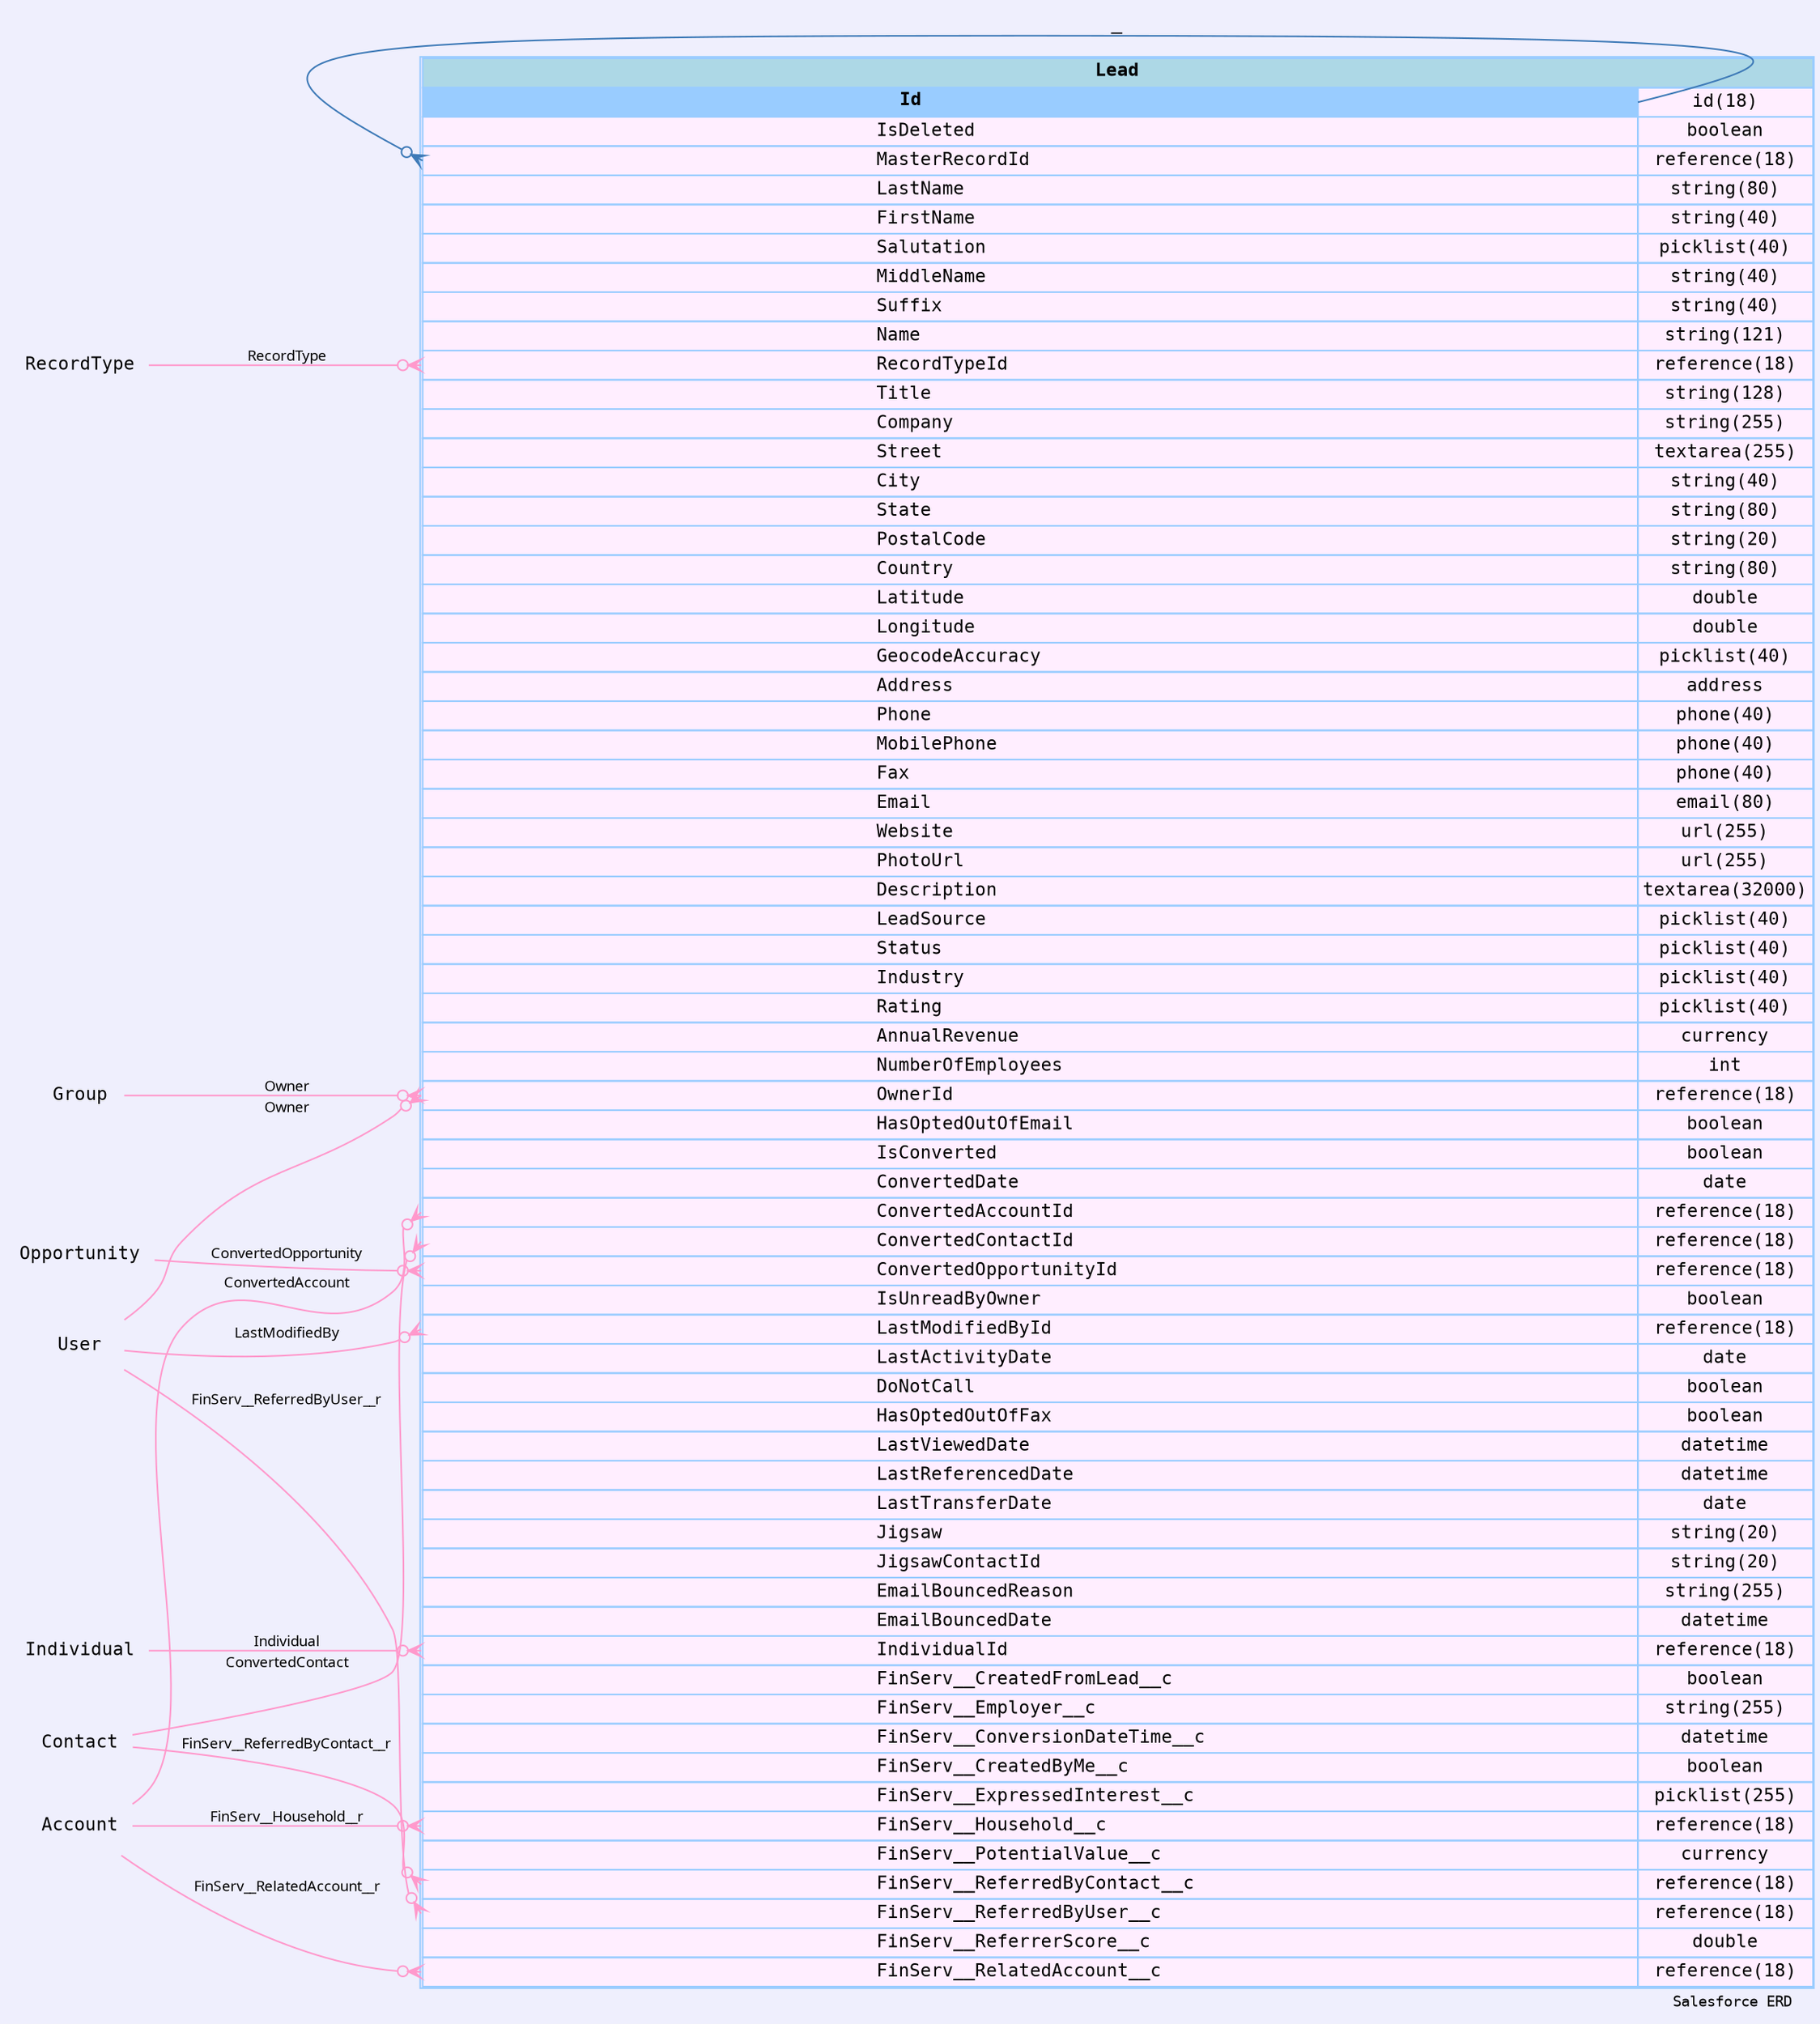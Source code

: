 
        digraph "Salesforce+ ERD" {  
            graph [  
              rankdir="RL"  
              bgcolor="#efeffd"  
              label="Salesforce ERD "  
              labeljust="r"  
              nodesep="0.18"  
              ranksep="0.46"        
              fontname="Courier"  
              fontsize="9"  
            ];  
            node [  
              fontname="Courier"  
              fontsize="11"  
              shape="plaintext"  
              color="#99ccff"  
            ];  
            edge [ arrowsize="0.8"   ];
        
            Lead [shape=none, margin=0, label=<
                <table border="1" cellborder="1" cellspacing="0" bgcolor="#ffeeff" >   
                  <tr><td colspan="3" bgcolor="lightblue"><b>Lead</b></td></tr>
             <tr>
                                        <td  bgcolor="#99ccff" port="Id" align="left">
                                           <b>Id</b>
                                        </td><td>id(18)</td></tr> <tr>
                                         <td port="IsDeleted" align="left">
                                         IsDeleted
                                       </td><td>boolean</td></tr> <tr>
                                         <td port="MasterRecordId" align="left">
                                         MasterRecordId
                                       </td><td>reference(18)</td></tr> <tr>
                                         <td port="LastName" align="left">
                                         LastName
                                       </td><td>string(80)</td></tr> <tr>
                                         <td port="FirstName" align="left">
                                         FirstName
                                       </td><td>string(40)</td></tr> <tr>
                                         <td port="Salutation" align="left">
                                         Salutation
                                       </td><td>picklist(40)</td></tr> <tr>
                                         <td port="MiddleName" align="left">
                                         MiddleName
                                       </td><td>string(40)</td></tr> <tr>
                                         <td port="Suffix" align="left">
                                         Suffix
                                       </td><td>string(40)</td></tr> <tr>
                                         <td port="Name" align="left">
                                         Name
                                       </td><td>string(121)</td></tr> <tr>
                                         <td port="RecordTypeId" align="left">
                                         RecordTypeId
                                       </td><td>reference(18)</td></tr> <tr>
                                         <td port="Title" align="left">
                                         Title
                                       </td><td>string(128)</td></tr> <tr>
                                         <td port="Company" align="left">
                                         Company
                                       </td><td>string(255)</td></tr> <tr>
                                         <td port="Street" align="left">
                                         Street
                                       </td><td>textarea(255)</td></tr> <tr>
                                         <td port="City" align="left">
                                         City
                                       </td><td>string(40)</td></tr> <tr>
                                         <td port="State" align="left">
                                         State
                                       </td><td>string(80)</td></tr> <tr>
                                         <td port="PostalCode" align="left">
                                         PostalCode
                                       </td><td>string(20)</td></tr> <tr>
                                         <td port="Country" align="left">
                                         Country
                                       </td><td>string(80)</td></tr> <tr>
                                         <td port="Latitude" align="left">
                                         Latitude
                                       </td><td>double</td></tr> <tr>
                                         <td port="Longitude" align="left">
                                         Longitude
                                       </td><td>double</td></tr> <tr>
                                         <td port="GeocodeAccuracy" align="left">
                                         GeocodeAccuracy
                                       </td><td>picklist(40)</td></tr> <tr>
                                         <td port="Address" align="left">
                                         Address
                                       </td><td>address</td></tr> <tr>
                                         <td port="Phone" align="left">
                                         Phone
                                       </td><td>phone(40)</td></tr> <tr>
                                         <td port="MobilePhone" align="left">
                                         MobilePhone
                                       </td><td>phone(40)</td></tr> <tr>
                                         <td port="Fax" align="left">
                                         Fax
                                       </td><td>phone(40)</td></tr> <tr>
                                         <td port="Email" align="left">
                                         Email
                                       </td><td>email(80)</td></tr> <tr>
                                         <td port="Website" align="left">
                                         Website
                                       </td><td>url(255)</td></tr> <tr>
                                         <td port="PhotoUrl" align="left">
                                         PhotoUrl
                                       </td><td>url(255)</td></tr> <tr>
                                         <td port="Description" align="left">
                                         Description
                                       </td><td>textarea(32000)</td></tr> <tr>
                                         <td port="LeadSource" align="left">
                                         LeadSource
                                       </td><td>picklist(40)</td></tr> <tr>
                                         <td port="Status" align="left">
                                         Status
                                       </td><td>picklist(40)</td></tr> <tr>
                                         <td port="Industry" align="left">
                                         Industry
                                       </td><td>picklist(40)</td></tr> <tr>
                                         <td port="Rating" align="left">
                                         Rating
                                       </td><td>picklist(40)</td></tr> <tr>
                                         <td port="AnnualRevenue" align="left">
                                         AnnualRevenue
                                       </td><td>currency</td></tr> <tr>
                                         <td port="NumberOfEmployees" align="left">
                                         NumberOfEmployees
                                       </td><td>int</td></tr> <tr>
                                         <td port="OwnerId" align="left">
                                         OwnerId
                                       </td><td>reference(18)</td></tr> <tr>
                                         <td port="HasOptedOutOfEmail" align="left">
                                         HasOptedOutOfEmail
                                       </td><td>boolean</td></tr> <tr>
                                         <td port="IsConverted" align="left">
                                         IsConverted
                                       </td><td>boolean</td></tr> <tr>
                                         <td port="ConvertedDate" align="left">
                                         ConvertedDate
                                       </td><td>date</td></tr> <tr>
                                         <td port="ConvertedAccountId" align="left">
                                         ConvertedAccountId
                                       </td><td>reference(18)</td></tr> <tr>
                                         <td port="ConvertedContactId" align="left">
                                         ConvertedContactId
                                       </td><td>reference(18)</td></tr> <tr>
                                         <td port="ConvertedOpportunityId" align="left">
                                         ConvertedOpportunityId
                                       </td><td>reference(18)</td></tr> <tr>
                                         <td port="IsUnreadByOwner" align="left">
                                         IsUnreadByOwner
                                       </td><td>boolean</td></tr> <tr>
                                         <td port="LastModifiedById" align="left">
                                         LastModifiedById
                                       </td><td>reference(18)</td></tr> <tr>
                                         <td port="LastActivityDate" align="left">
                                         LastActivityDate
                                       </td><td>date</td></tr> <tr>
                                         <td port="DoNotCall" align="left">
                                         DoNotCall
                                       </td><td>boolean</td></tr> <tr>
                                         <td port="HasOptedOutOfFax" align="left">
                                         HasOptedOutOfFax
                                       </td><td>boolean</td></tr> <tr>
                                         <td port="LastViewedDate" align="left">
                                         LastViewedDate
                                       </td><td>datetime</td></tr> <tr>
                                         <td port="LastReferencedDate" align="left">
                                         LastReferencedDate
                                       </td><td>datetime</td></tr> <tr>
                                         <td port="LastTransferDate" align="left">
                                         LastTransferDate
                                       </td><td>date</td></tr> <tr>
                                         <td port="Jigsaw" align="left">
                                         Jigsaw
                                       </td><td>string(20)</td></tr> <tr>
                                         <td port="JigsawContactId" align="left">
                                         JigsawContactId
                                       </td><td>string(20)</td></tr> <tr>
                                         <td port="EmailBouncedReason" align="left">
                                         EmailBouncedReason
                                       </td><td>string(255)</td></tr> <tr>
                                         <td port="EmailBouncedDate" align="left">
                                         EmailBouncedDate
                                       </td><td>datetime</td></tr> <tr>
                                         <td port="IndividualId" align="left">
                                         IndividualId
                                       </td><td>reference(18)</td></tr> <tr>
                                         <td port="FinServ__CreatedFromLead__c" align="left">
                                         FinServ__CreatedFromLead__c
                                       </td><td>boolean</td></tr> <tr>
                                         <td port="FinServ__Employer__c" align="left">
                                         FinServ__Employer__c
                                       </td><td>string(255)</td></tr> <tr>
                                         <td port="FinServ__ConversionDateTime__c" align="left">
                                         FinServ__ConversionDateTime__c
                                       </td><td>datetime</td></tr> <tr>
                                         <td port="FinServ__CreatedByMe__c" align="left">
                                         FinServ__CreatedByMe__c
                                       </td><td>boolean</td></tr> <tr>
                                         <td port="FinServ__ExpressedInterest__c" align="left">
                                         FinServ__ExpressedInterest__c
                                       </td><td>picklist(255)</td></tr> <tr>
                                         <td port="FinServ__Household__c" align="left">
                                         FinServ__Household__c
                                       </td><td>reference(18)</td></tr> <tr>
                                         <td port="FinServ__PotentialValue__c" align="left">
                                         FinServ__PotentialValue__c
                                       </td><td>currency</td></tr> <tr>
                                         <td port="FinServ__ReferredByContact__c" align="left">
                                         FinServ__ReferredByContact__c
                                       </td><td>reference(18)</td></tr> <tr>
                                         <td port="FinServ__ReferredByUser__c" align="left">
                                         FinServ__ReferredByUser__c
                                       </td><td>reference(18)</td></tr> <tr>
                                         <td port="FinServ__ReferrerScore__c" align="left">
                                         FinServ__ReferrerScore__c
                                       </td><td>double</td></tr> <tr>
                                         <td port="FinServ__RelatedAccount__c" align="left">
                                         FinServ__RelatedAccount__c
                                       </td><td>reference(18)</td></tr>            
                </table>
                >
                  URL="#"
                  tooltip=" Lead "
                ];
            
                            "Lead" : "MasterRecordId": w -> 
                                  "Lead" : "Id" 
                                           : e 
                                          [arrowhead=none 
                                           dir=back 
                                           arrowtail=crowodot 
                                           color="#3e7ab7"
                                           label="_"
                                           fontname="Arial"
                                           fontsize="12"
                                          ];
                      
                            "Lead" : "RecordTypeId": w -> 
                                  "RecordType" : "Id" 
                                           : e 
                                          [arrowhead=none 
                                           dir=back 
                                           arrowtail=crowodot 
                                           color="#ff99cc"
                                           label="RecordType"
                                           fontname="Monaco"
                                           fontsize="9"
                                          ];
                      
                            "Lead" : "OwnerId": w -> 
                                  "Group" : "Id" 
                                           : e 
                                          [arrowhead=none 
                                           dir=back 
                                           arrowtail=crowodot 
                                           color="#ff99cc"
                                           label="Owner"
                                           fontname="Monaco"
                                           fontsize="9"
                                          ];
                      
                            "Lead" : "OwnerId": w -> 
                                  "User" : "Id" 
                                           : e 
                                          [arrowhead=none 
                                           dir=back 
                                           arrowtail=crowodot 
                                           color="#ff99cc"
                                           label="Owner"
                                           fontname="Monaco"
                                           fontsize="9"
                                          ];
                      
                            "Lead" : "ConvertedAccountId": w -> 
                                  "Account" : "Id" 
                                           : e 
                                          [arrowhead=none 
                                           dir=back 
                                           arrowtail=crowodot 
                                           color="#ff99cc"
                                           label="ConvertedAccount"
                                           fontname="Monaco"
                                           fontsize="9"
                                          ];
                      
                            "Lead" : "ConvertedContactId": w -> 
                                  "Contact" : "Id" 
                                           : e 
                                          [arrowhead=none 
                                           dir=back 
                                           arrowtail=crowodot 
                                           color="#ff99cc"
                                           label="ConvertedContact"
                                           fontname="Monaco"
                                           fontsize="9"
                                          ];
                      
                            "Lead" : "ConvertedOpportunityId": w -> 
                                  "Opportunity" : "Id" 
                                           : e 
                                          [arrowhead=none 
                                           dir=back 
                                           arrowtail=crowodot 
                                           color="#ff99cc"
                                           label="ConvertedOpportunity"
                                           fontname="Monaco"
                                           fontsize="9"
                                          ];
                      
                            "Lead" : "LastModifiedById": w -> 
                                  "User" : "Id" 
                                           : e 
                                          [arrowhead=none 
                                           dir=back 
                                           arrowtail=crowodot 
                                           color="#ff99cc"
                                           label="LastModifiedBy"
                                           fontname="Monaco"
                                           fontsize="9"
                                          ];
                      
                            "Lead" : "IndividualId": w -> 
                                  "Individual" : "Id" 
                                           : e 
                                          [arrowhead=none 
                                           dir=back 
                                           arrowtail=crowodot 
                                           color="#ff99cc"
                                           label="Individual"
                                           fontname="Monaco"
                                           fontsize="9"
                                          ];
                      
                            "Lead" : "FinServ__Household__c": w -> 
                                  "Account" : "Id" 
                                           : e 
                                          [arrowhead=none 
                                           dir=back 
                                           arrowtail=crowodot 
                                           color="#ff99cc"
                                           label="FinServ__Household__r"
                                           fontname="Monaco"
                                           fontsize="9"
                                          ];
                      
                            "Lead" : "FinServ__ReferredByContact__c": w -> 
                                  "Contact" : "Id" 
                                           : e 
                                          [arrowhead=none 
                                           dir=back 
                                           arrowtail=crowodot 
                                           color="#ff99cc"
                                           label="FinServ__ReferredByContact__r"
                                           fontname="Monaco"
                                           fontsize="9"
                                          ];
                      
                            "Lead" : "FinServ__ReferredByUser__c": w -> 
                                  "User" : "Id" 
                                           : e 
                                          [arrowhead=none 
                                           dir=back 
                                           arrowtail=crowodot 
                                           color="#ff99cc"
                                           label="FinServ__ReferredByUser__r"
                                           fontname="Monaco"
                                           fontsize="9"
                                          ];
                      
                            "Lead" : "FinServ__RelatedAccount__c": w -> 
                                  "Account" : "Id" 
                                           : e 
                                          [arrowhead=none 
                                           dir=back 
                                           arrowtail=crowodot 
                                           color="#ff99cc"
                                           label="FinServ__RelatedAccount__r"
                                           fontname="Monaco"
                                           fontsize="9"
                                          ];
                      }